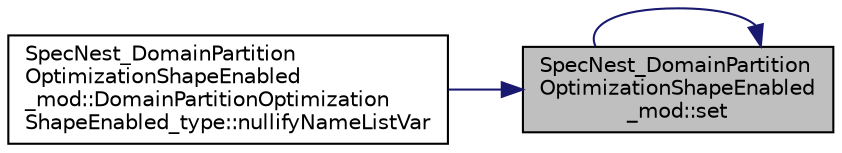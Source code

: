 digraph "SpecNest_DomainPartitionOptimizationShapeEnabled_mod::set"
{
 // LATEX_PDF_SIZE
  edge [fontname="Helvetica",fontsize="10",labelfontname="Helvetica",labelfontsize="10"];
  node [fontname="Helvetica",fontsize="10",shape=record];
  rankdir="RL";
  Node1 [label="SpecNest_DomainPartition\lOptimizationShapeEnabled\l_mod::set",height=0.2,width=0.4,color="black", fillcolor="grey75", style="filled", fontcolor="black",tooltip=" "];
  Node1 -> Node2 [dir="back",color="midnightblue",fontsize="10",style="solid"];
  Node2 [label="SpecNest_DomainPartition\lOptimizationShapeEnabled\l_mod::DomainPartitionOptimization\lShapeEnabled_type::nullifyNameListVar",height=0.2,width=0.4,color="black", fillcolor="white", style="filled",URL="$structSpecNest__DomainPartitionOptimizationShapeEnabled__mod_1_1DomainPartitionOptimizationShapeEnabled__type.html#aedaab807c431b7cf15343833af5e9070",tooltip=" "];
  Node1 -> Node1 [dir="back",color="midnightblue",fontsize="10",style="solid"];
}
